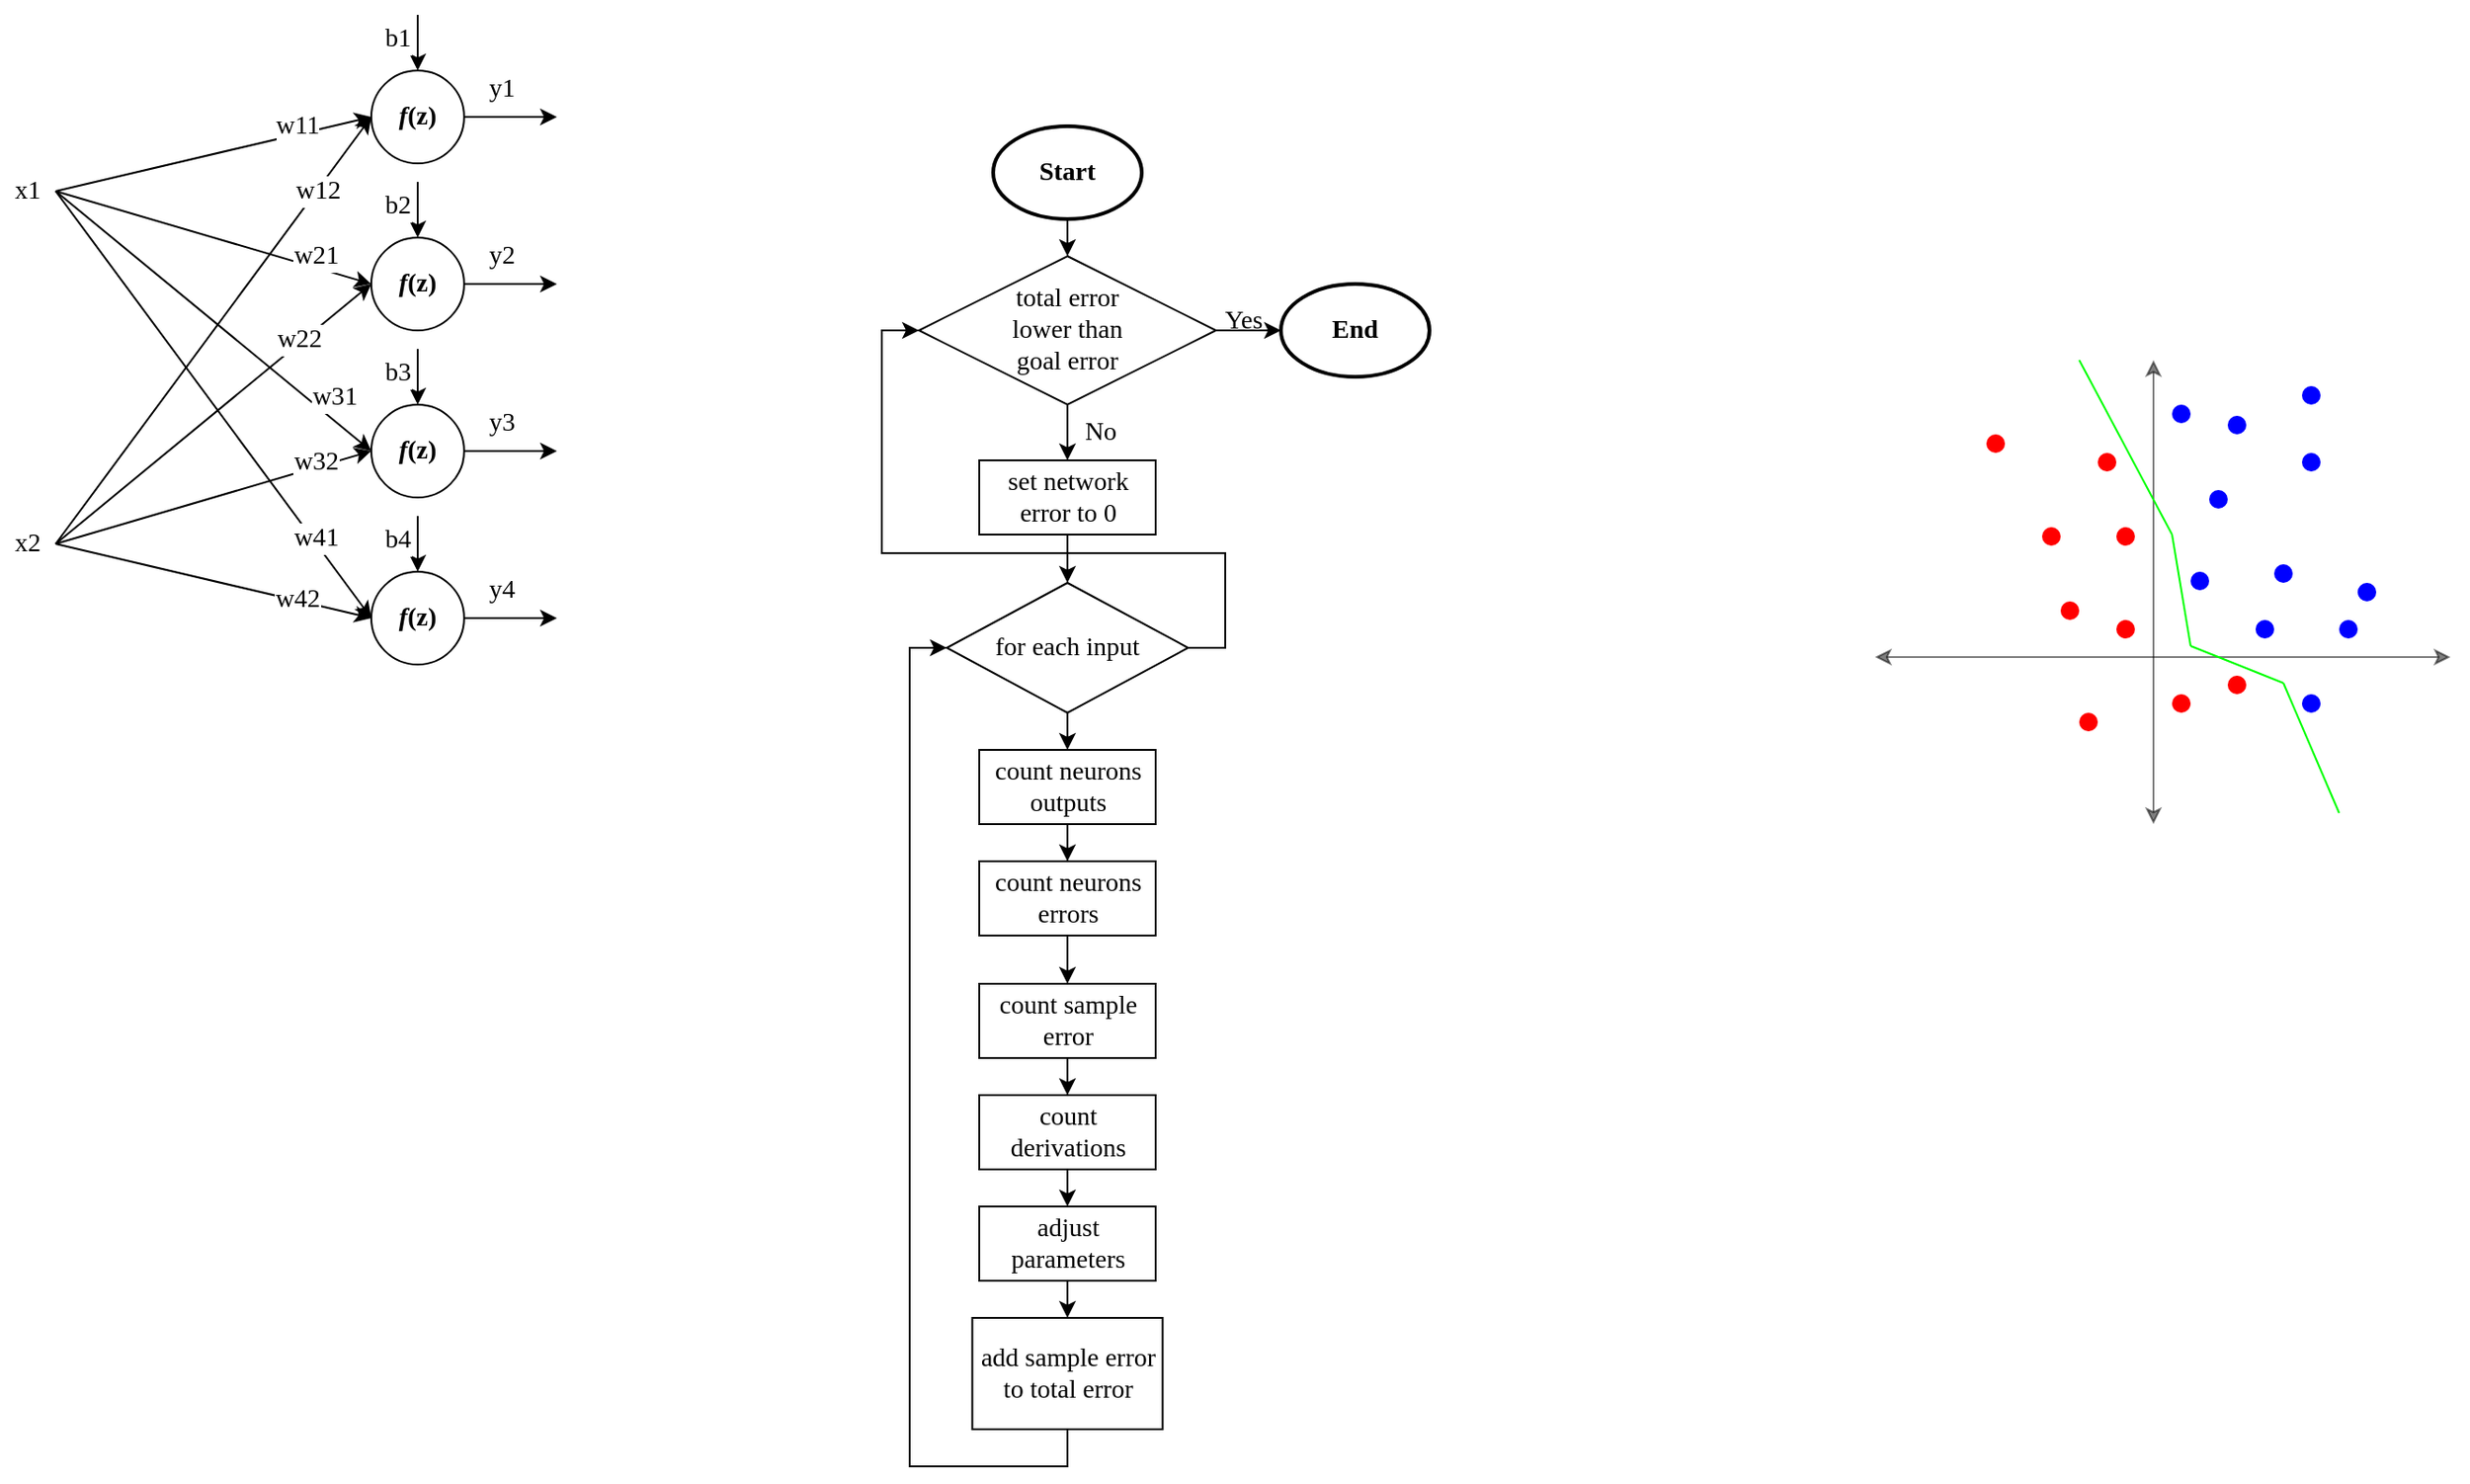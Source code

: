 <mxfile version="24.8.0" pages="2">
  <diagram name="Network" id="gnWuoGeTDCmjgPLEvcUu">
    <mxGraphModel dx="454" dy="259" grid="1" gridSize="10" guides="1" tooltips="1" connect="1" arrows="1" fold="1" page="1" pageScale="1" pageWidth="827" pageHeight="1169" math="0" shadow="0">
      <root>
        <mxCell id="0" />
        <mxCell id="1" parent="0" />
        <mxCell id="EOyeYkzKxD78pp7HCXxe-1" value="f&lt;span style=&quot;font-style: normal;&quot;&gt;(z)&lt;/span&gt;" style="ellipse;whiteSpace=wrap;html=1;aspect=fixed;fontFamily=Times New Roman;fontSize=14;fontStyle=3" parent="1" vertex="1">
          <mxGeometry x="280" y="80" width="50" height="50" as="geometry" />
        </mxCell>
        <mxCell id="EOyeYkzKxD78pp7HCXxe-2" value="f&lt;span style=&quot;font-style: normal;&quot;&gt;(z)&lt;/span&gt;" style="ellipse;whiteSpace=wrap;html=1;aspect=fixed;fontFamily=Times New Roman;fontSize=14;fontStyle=3" parent="1" vertex="1">
          <mxGeometry x="280" y="170" width="50" height="50" as="geometry" />
        </mxCell>
        <mxCell id="EOyeYkzKxD78pp7HCXxe-3" value="f&lt;span style=&quot;font-style: normal;&quot;&gt;(z)&lt;/span&gt;" style="ellipse;whiteSpace=wrap;html=1;aspect=fixed;fontFamily=Times New Roman;fontSize=14;fontStyle=3" parent="1" vertex="1">
          <mxGeometry x="280" y="260" width="50" height="50" as="geometry" />
        </mxCell>
        <mxCell id="EOyeYkzKxD78pp7HCXxe-4" value="f&lt;span style=&quot;font-style: normal;&quot;&gt;(z)&lt;/span&gt;" style="ellipse;whiteSpace=wrap;html=1;aspect=fixed;fontFamily=Times New Roman;fontSize=14;fontStyle=3" parent="1" vertex="1">
          <mxGeometry x="280" y="350" width="50" height="50" as="geometry" />
        </mxCell>
        <mxCell id="EOyeYkzKxD78pp7HCXxe-5" value="" style="endArrow=classic;html=1;rounded=0;exitX=1;exitY=0.5;exitDx=0;exitDy=0;" parent="1" source="EOyeYkzKxD78pp7HCXxe-1" edge="1">
          <mxGeometry width="50" height="50" relative="1" as="geometry">
            <mxPoint x="360" y="260" as="sourcePoint" />
            <mxPoint x="380" y="105" as="targetPoint" />
          </mxGeometry>
        </mxCell>
        <mxCell id="EOyeYkzKxD78pp7HCXxe-6" value="&lt;font style=&quot;font-size: 14px;&quot; face=&quot;Times New Roman&quot;&gt;y1&lt;/font&gt;" style="edgeLabel;html=1;align=center;verticalAlign=middle;resizable=0;points=[];" parent="EOyeYkzKxD78pp7HCXxe-5" vertex="1" connectable="0">
          <mxGeometry x="-0.214" relative="1" as="geometry">
            <mxPoint y="-15" as="offset" />
          </mxGeometry>
        </mxCell>
        <mxCell id="EOyeYkzKxD78pp7HCXxe-7" value="" style="endArrow=classic;html=1;rounded=0;exitX=1;exitY=0.5;exitDx=0;exitDy=0;" parent="1" source="EOyeYkzKxD78pp7HCXxe-2" edge="1">
          <mxGeometry width="50" height="50" relative="1" as="geometry">
            <mxPoint x="340" y="194.66" as="sourcePoint" />
            <mxPoint x="380" y="195" as="targetPoint" />
          </mxGeometry>
        </mxCell>
        <mxCell id="EOyeYkzKxD78pp7HCXxe-8" value="&lt;font style=&quot;font-size: 14px;&quot; face=&quot;Times New Roman&quot;&gt;y2&lt;/font&gt;" style="edgeLabel;html=1;align=center;verticalAlign=middle;resizable=0;points=[];" parent="EOyeYkzKxD78pp7HCXxe-7" vertex="1" connectable="0">
          <mxGeometry x="-0.214" relative="1" as="geometry">
            <mxPoint y="-15" as="offset" />
          </mxGeometry>
        </mxCell>
        <mxCell id="EOyeYkzKxD78pp7HCXxe-9" value="" style="endArrow=classic;html=1;rounded=0;exitX=1;exitY=0.5;exitDx=0;exitDy=0;" parent="1" source="EOyeYkzKxD78pp7HCXxe-3" edge="1">
          <mxGeometry width="50" height="50" relative="1" as="geometry">
            <mxPoint x="330" y="274.66" as="sourcePoint" />
            <mxPoint x="380" y="285" as="targetPoint" />
          </mxGeometry>
        </mxCell>
        <mxCell id="EOyeYkzKxD78pp7HCXxe-10" value="&lt;font style=&quot;font-size: 14px;&quot; face=&quot;Times New Roman&quot;&gt;y3&lt;/font&gt;" style="edgeLabel;html=1;align=center;verticalAlign=middle;resizable=0;points=[];" parent="EOyeYkzKxD78pp7HCXxe-9" vertex="1" connectable="0">
          <mxGeometry x="-0.214" relative="1" as="geometry">
            <mxPoint y="-15" as="offset" />
          </mxGeometry>
        </mxCell>
        <mxCell id="EOyeYkzKxD78pp7HCXxe-11" value="" style="endArrow=classic;html=1;rounded=0;exitX=1;exitY=0.5;exitDx=0;exitDy=0;" parent="1" source="EOyeYkzKxD78pp7HCXxe-4" edge="1">
          <mxGeometry width="50" height="50" relative="1" as="geometry">
            <mxPoint x="330" y="364.66" as="sourcePoint" />
            <mxPoint x="380" y="375" as="targetPoint" />
          </mxGeometry>
        </mxCell>
        <mxCell id="EOyeYkzKxD78pp7HCXxe-12" value="&lt;font style=&quot;font-size: 14px;&quot; face=&quot;Times New Roman&quot;&gt;y4&lt;/font&gt;" style="edgeLabel;html=1;align=center;verticalAlign=middle;resizable=0;points=[];" parent="EOyeYkzKxD78pp7HCXxe-11" vertex="1" connectable="0">
          <mxGeometry x="-0.214" relative="1" as="geometry">
            <mxPoint y="-15" as="offset" />
          </mxGeometry>
        </mxCell>
        <mxCell id="EOyeYkzKxD78pp7HCXxe-14" value="&lt;font style=&quot;font-size: 14px;&quot; face=&quot;Times New Roman&quot;&gt;x1&lt;/font&gt;" style="text;html=1;align=center;verticalAlign=middle;whiteSpace=wrap;rounded=0;" parent="1" vertex="1">
          <mxGeometry x="80" y="130" width="30" height="30" as="geometry" />
        </mxCell>
        <mxCell id="EOyeYkzKxD78pp7HCXxe-15" value="&lt;font style=&quot;font-size: 14px;&quot; face=&quot;Times New Roman&quot;&gt;x2&lt;/font&gt;" style="text;html=1;align=center;verticalAlign=middle;whiteSpace=wrap;rounded=0;" parent="1" vertex="1">
          <mxGeometry x="80" y="320" width="30" height="30" as="geometry" />
        </mxCell>
        <mxCell id="EOyeYkzKxD78pp7HCXxe-16" value="" style="endArrow=classic;html=1;rounded=0;exitX=1;exitY=0.5;exitDx=0;exitDy=0;entryX=0;entryY=0.5;entryDx=0;entryDy=0;" parent="1" source="EOyeYkzKxD78pp7HCXxe-14" target="EOyeYkzKxD78pp7HCXxe-1" edge="1">
          <mxGeometry width="50" height="50" relative="1" as="geometry">
            <mxPoint x="260" y="260" as="sourcePoint" />
            <mxPoint x="310" y="210" as="targetPoint" />
          </mxGeometry>
        </mxCell>
        <mxCell id="EOyeYkzKxD78pp7HCXxe-17" value="&lt;font style=&quot;font-size: 14px;&quot; face=&quot;Times New Roman&quot;&gt;w&lt;/font&gt;&lt;span style=&quot;font-size: 14px; font-family: &amp;quot;Times New Roman&amp;quot;;&quot;&gt;11&lt;/span&gt;" style="edgeLabel;html=1;align=center;verticalAlign=middle;resizable=0;points=[];" parent="EOyeYkzKxD78pp7HCXxe-16" vertex="1" connectable="0">
          <mxGeometry x="0.103" y="-1" relative="1" as="geometry">
            <mxPoint x="36" y="-14" as="offset" />
          </mxGeometry>
        </mxCell>
        <mxCell id="EOyeYkzKxD78pp7HCXxe-19" value="" style="endArrow=classic;html=1;rounded=0;exitX=1;exitY=0.5;exitDx=0;exitDy=0;entryX=0;entryY=0.5;entryDx=0;entryDy=0;" parent="1" source="EOyeYkzKxD78pp7HCXxe-15" target="EOyeYkzKxD78pp7HCXxe-1" edge="1">
          <mxGeometry width="50" height="50" relative="1" as="geometry">
            <mxPoint x="120" y="155" as="sourcePoint" />
            <mxPoint x="290" y="115" as="targetPoint" />
          </mxGeometry>
        </mxCell>
        <mxCell id="EOyeYkzKxD78pp7HCXxe-20" value="&lt;font style=&quot;font-size: 14px;&quot; face=&quot;Times New Roman&quot;&gt;w&lt;/font&gt;&lt;span style=&quot;font-size: 14px; font-family: &amp;quot;Times New Roman&amp;quot;;&quot;&gt;12&lt;/span&gt;" style="edgeLabel;html=1;align=center;verticalAlign=middle;resizable=0;points=[];" parent="EOyeYkzKxD78pp7HCXxe-19" vertex="1" connectable="0">
          <mxGeometry x="0.103" y="-1" relative="1" as="geometry">
            <mxPoint x="46" y="-64" as="offset" />
          </mxGeometry>
        </mxCell>
        <mxCell id="EOyeYkzKxD78pp7HCXxe-21" value="" style="endArrow=classic;html=1;rounded=0;exitX=1;exitY=0.5;exitDx=0;exitDy=0;entryX=0;entryY=0.5;entryDx=0;entryDy=0;" parent="1" source="EOyeYkzKxD78pp7HCXxe-14" target="EOyeYkzKxD78pp7HCXxe-2" edge="1">
          <mxGeometry width="50" height="50" relative="1" as="geometry">
            <mxPoint x="120" y="155" as="sourcePoint" />
            <mxPoint x="290" y="115" as="targetPoint" />
          </mxGeometry>
        </mxCell>
        <mxCell id="EOyeYkzKxD78pp7HCXxe-22" value="&lt;font style=&quot;font-size: 14px;&quot; face=&quot;Times New Roman&quot;&gt;w2&lt;/font&gt;&lt;span style=&quot;font-size: 14px; font-family: &amp;quot;Times New Roman&amp;quot;;&quot;&gt;1&lt;/span&gt;" style="edgeLabel;html=1;align=center;verticalAlign=middle;resizable=0;points=[];" parent="EOyeYkzKxD78pp7HCXxe-21" vertex="1" connectable="0">
          <mxGeometry x="0.103" y="-1" relative="1" as="geometry">
            <mxPoint x="46" y="6" as="offset" />
          </mxGeometry>
        </mxCell>
        <mxCell id="EOyeYkzKxD78pp7HCXxe-23" value="" style="endArrow=classic;html=1;rounded=0;exitX=1;exitY=0.5;exitDx=0;exitDy=0;entryX=0;entryY=0.5;entryDx=0;entryDy=0;" parent="1" source="EOyeYkzKxD78pp7HCXxe-15" target="EOyeYkzKxD78pp7HCXxe-2" edge="1">
          <mxGeometry width="50" height="50" relative="1" as="geometry">
            <mxPoint x="130" y="165" as="sourcePoint" />
            <mxPoint x="300" y="125" as="targetPoint" />
          </mxGeometry>
        </mxCell>
        <mxCell id="EOyeYkzKxD78pp7HCXxe-24" value="&lt;font face=&quot;Times New Roman&quot;&gt;&lt;span style=&quot;font-size: 14px;&quot;&gt;w22&lt;/span&gt;&lt;/font&gt;" style="edgeLabel;html=1;align=center;verticalAlign=middle;resizable=0;points=[];" parent="EOyeYkzKxD78pp7HCXxe-23" vertex="1" connectable="0">
          <mxGeometry x="0.103" y="-1" relative="1" as="geometry">
            <mxPoint x="36" y="-34" as="offset" />
          </mxGeometry>
        </mxCell>
        <mxCell id="EOyeYkzKxD78pp7HCXxe-25" value="" style="endArrow=classic;html=1;rounded=0;exitX=1;exitY=0.5;exitDx=0;exitDy=0;entryX=0;entryY=0.5;entryDx=0;entryDy=0;" parent="1" source="EOyeYkzKxD78pp7HCXxe-14" target="EOyeYkzKxD78pp7HCXxe-3" edge="1">
          <mxGeometry width="50" height="50" relative="1" as="geometry">
            <mxPoint x="140" y="175" as="sourcePoint" />
            <mxPoint x="310" y="135" as="targetPoint" />
          </mxGeometry>
        </mxCell>
        <mxCell id="EOyeYkzKxD78pp7HCXxe-26" value="&lt;font style=&quot;font-size: 14px;&quot; face=&quot;Times New Roman&quot;&gt;w3&lt;/font&gt;&lt;span style=&quot;font-size: 14px; font-family: &amp;quot;Times New Roman&amp;quot;;&quot;&gt;1&lt;/span&gt;" style="edgeLabel;html=1;align=center;verticalAlign=middle;resizable=0;points=[];" parent="EOyeYkzKxD78pp7HCXxe-25" vertex="1" connectable="0">
          <mxGeometry x="0.103" y="-1" relative="1" as="geometry">
            <mxPoint x="57" y="33" as="offset" />
          </mxGeometry>
        </mxCell>
        <mxCell id="EOyeYkzKxD78pp7HCXxe-27" value="" style="endArrow=classic;html=1;rounded=0;exitX=1;exitY=0.5;exitDx=0;exitDy=0;entryX=0;entryY=0.5;entryDx=0;entryDy=0;" parent="1" source="EOyeYkzKxD78pp7HCXxe-15" target="EOyeYkzKxD78pp7HCXxe-3" edge="1">
          <mxGeometry width="50" height="50" relative="1" as="geometry">
            <mxPoint x="150" y="185" as="sourcePoint" />
            <mxPoint x="320" y="145" as="targetPoint" />
          </mxGeometry>
        </mxCell>
        <mxCell id="EOyeYkzKxD78pp7HCXxe-28" value="&lt;font style=&quot;font-size: 14px;&quot; face=&quot;Times New Roman&quot;&gt;w32&lt;/font&gt;" style="edgeLabel;html=1;align=center;verticalAlign=middle;resizable=0;points=[];" parent="EOyeYkzKxD78pp7HCXxe-27" vertex="1" connectable="0">
          <mxGeometry x="0.103" y="-1" relative="1" as="geometry">
            <mxPoint x="46" y="-18" as="offset" />
          </mxGeometry>
        </mxCell>
        <mxCell id="EOyeYkzKxD78pp7HCXxe-29" value="" style="endArrow=classic;html=1;rounded=0;exitX=1;exitY=0.5;exitDx=0;exitDy=0;entryX=0;entryY=0.5;entryDx=0;entryDy=0;" parent="1" source="EOyeYkzKxD78pp7HCXxe-14" target="EOyeYkzKxD78pp7HCXxe-4" edge="1">
          <mxGeometry width="50" height="50" relative="1" as="geometry">
            <mxPoint x="160" y="195" as="sourcePoint" />
            <mxPoint x="330" y="155" as="targetPoint" />
          </mxGeometry>
        </mxCell>
        <mxCell id="EOyeYkzKxD78pp7HCXxe-30" value="&lt;font style=&quot;font-size: 14px;&quot; face=&quot;Times New Roman&quot;&gt;w4&lt;/font&gt;&lt;span style=&quot;font-size: 14px; font-family: &amp;quot;Times New Roman&amp;quot;;&quot;&gt;1&lt;/span&gt;" style="edgeLabel;html=1;align=center;verticalAlign=middle;resizable=0;points=[];" parent="EOyeYkzKxD78pp7HCXxe-29" vertex="1" connectable="0">
          <mxGeometry x="0.103" y="-1" relative="1" as="geometry">
            <mxPoint x="47" y="59" as="offset" />
          </mxGeometry>
        </mxCell>
        <mxCell id="EOyeYkzKxD78pp7HCXxe-31" value="" style="endArrow=classic;html=1;rounded=0;exitX=1;exitY=0.5;exitDx=0;exitDy=0;entryX=0;entryY=0.5;entryDx=0;entryDy=0;" parent="1" source="EOyeYkzKxD78pp7HCXxe-15" target="EOyeYkzKxD78pp7HCXxe-4" edge="1">
          <mxGeometry width="50" height="50" relative="1" as="geometry">
            <mxPoint x="170" y="205" as="sourcePoint" />
            <mxPoint x="340" y="165" as="targetPoint" />
          </mxGeometry>
        </mxCell>
        <mxCell id="EOyeYkzKxD78pp7HCXxe-32" value="&lt;font style=&quot;font-size: 14px;&quot; face=&quot;Times New Roman&quot;&gt;w42&lt;/font&gt;" style="edgeLabel;html=1;align=center;verticalAlign=middle;resizable=0;points=[];" parent="EOyeYkzKxD78pp7HCXxe-31" vertex="1" connectable="0">
          <mxGeometry x="0.103" y="-1" relative="1" as="geometry">
            <mxPoint x="36" y="7" as="offset" />
          </mxGeometry>
        </mxCell>
        <mxCell id="EOyeYkzKxD78pp7HCXxe-33" value="" style="endArrow=classic;html=1;rounded=0;entryX=0.5;entryY=0;entryDx=0;entryDy=0;" parent="1" target="EOyeYkzKxD78pp7HCXxe-1" edge="1">
          <mxGeometry width="50" height="50" relative="1" as="geometry">
            <mxPoint x="305" y="50" as="sourcePoint" />
            <mxPoint x="340" y="190" as="targetPoint" />
          </mxGeometry>
        </mxCell>
        <mxCell id="EOyeYkzKxD78pp7HCXxe-34" value="&lt;font style=&quot;font-size: 14px;&quot; face=&quot;Times New Roman&quot;&gt;b1&lt;/font&gt;" style="edgeLabel;html=1;align=center;verticalAlign=middle;resizable=0;points=[];" parent="EOyeYkzKxD78pp7HCXxe-33" vertex="1" connectable="0">
          <mxGeometry x="-0.176" y="-1" relative="1" as="geometry">
            <mxPoint x="-10" as="offset" />
          </mxGeometry>
        </mxCell>
        <mxCell id="EOyeYkzKxD78pp7HCXxe-35" value="" style="endArrow=classic;html=1;rounded=0;entryX=0.5;entryY=0;entryDx=0;entryDy=0;" parent="1" target="EOyeYkzKxD78pp7HCXxe-2" edge="1">
          <mxGeometry width="50" height="50" relative="1" as="geometry">
            <mxPoint x="305" y="140" as="sourcePoint" />
            <mxPoint x="315" y="90" as="targetPoint" />
          </mxGeometry>
        </mxCell>
        <mxCell id="EOyeYkzKxD78pp7HCXxe-36" value="&lt;font style=&quot;font-size: 14px;&quot; face=&quot;Times New Roman&quot;&gt;b2&lt;/font&gt;" style="edgeLabel;html=1;align=center;verticalAlign=middle;resizable=0;points=[];" parent="EOyeYkzKxD78pp7HCXxe-35" vertex="1" connectable="0">
          <mxGeometry x="-0.176" y="-1" relative="1" as="geometry">
            <mxPoint x="-10" as="offset" />
          </mxGeometry>
        </mxCell>
        <mxCell id="EOyeYkzKxD78pp7HCXxe-37" value="" style="endArrow=classic;html=1;rounded=0;entryX=0.5;entryY=0;entryDx=0;entryDy=0;" parent="1" target="EOyeYkzKxD78pp7HCXxe-3" edge="1">
          <mxGeometry width="50" height="50" relative="1" as="geometry">
            <mxPoint x="305" y="230" as="sourcePoint" />
            <mxPoint x="325" y="100" as="targetPoint" />
          </mxGeometry>
        </mxCell>
        <mxCell id="EOyeYkzKxD78pp7HCXxe-38" value="&lt;font style=&quot;font-size: 14px;&quot; face=&quot;Times New Roman&quot;&gt;b3&lt;/font&gt;" style="edgeLabel;html=1;align=center;verticalAlign=middle;resizable=0;points=[];" parent="EOyeYkzKxD78pp7HCXxe-37" vertex="1" connectable="0">
          <mxGeometry x="-0.176" y="-1" relative="1" as="geometry">
            <mxPoint x="-10" as="offset" />
          </mxGeometry>
        </mxCell>
        <mxCell id="EOyeYkzKxD78pp7HCXxe-39" value="" style="endArrow=classic;html=1;rounded=0;entryX=0.5;entryY=0;entryDx=0;entryDy=0;" parent="1" target="EOyeYkzKxD78pp7HCXxe-4" edge="1">
          <mxGeometry width="50" height="50" relative="1" as="geometry">
            <mxPoint x="305" y="320" as="sourcePoint" />
            <mxPoint x="335" y="110" as="targetPoint" />
          </mxGeometry>
        </mxCell>
        <mxCell id="EOyeYkzKxD78pp7HCXxe-40" value="&lt;font style=&quot;font-size: 14px;&quot; face=&quot;Times New Roman&quot;&gt;b4&lt;/font&gt;" style="edgeLabel;html=1;align=center;verticalAlign=middle;resizable=0;points=[];" parent="EOyeYkzKxD78pp7HCXxe-39" vertex="1" connectable="0">
          <mxGeometry x="-0.176" y="-1" relative="1" as="geometry">
            <mxPoint x="-10" as="offset" />
          </mxGeometry>
        </mxCell>
        <mxCell id="EOyeYkzKxD78pp7HCXxe-42" style="edgeStyle=orthogonalEdgeStyle;rounded=0;orthogonalLoop=1;jettySize=auto;html=1;exitX=1;exitY=0.5;exitDx=0;exitDy=0;entryX=0;entryY=0.5;entryDx=0;entryDy=0;" parent="1" source="EOyeYkzKxD78pp7HCXxe-43" target="EOyeYkzKxD78pp7HCXxe-52" edge="1">
          <mxGeometry relative="1" as="geometry" />
        </mxCell>
        <mxCell id="EOyeYkzKxD78pp7HCXxe-70" style="edgeStyle=orthogonalEdgeStyle;rounded=0;orthogonalLoop=1;jettySize=auto;html=1;exitX=0.5;exitY=1;exitDx=0;exitDy=0;entryX=0.5;entryY=0;entryDx=0;entryDy=0;" parent="1" source="EOyeYkzKxD78pp7HCXxe-43" target="EOyeYkzKxD78pp7HCXxe-66" edge="1">
          <mxGeometry relative="1" as="geometry" />
        </mxCell>
        <mxCell id="EOyeYkzKxD78pp7HCXxe-43" value="total error&lt;div&gt;lower than&lt;/div&gt;&lt;div&gt;goal error&lt;/div&gt;" style="rhombus;whiteSpace=wrap;html=1;fontFamily=Times New Roman;fontSize=14;" parent="1" vertex="1">
          <mxGeometry x="575" y="180" width="160" height="80" as="geometry" />
        </mxCell>
        <mxCell id="EOyeYkzKxD78pp7HCXxe-44" style="edgeStyle=orthogonalEdgeStyle;rounded=0;orthogonalLoop=1;jettySize=auto;html=1;exitX=0.5;exitY=1;exitDx=0;exitDy=0;entryX=0.5;entryY=0;entryDx=0;entryDy=0;" parent="1" source="EOyeYkzKxD78pp7HCXxe-45" target="EOyeYkzKxD78pp7HCXxe-43" edge="1">
          <mxGeometry relative="1" as="geometry" />
        </mxCell>
        <mxCell id="EOyeYkzKxD78pp7HCXxe-45" value="Start" style="ellipse;whiteSpace=wrap;html=1;fontFamily=Times New Roman;fontSize=14;fontStyle=1;strokeWidth=2;" parent="1" vertex="1">
          <mxGeometry x="615" y="110" width="80" height="50" as="geometry" />
        </mxCell>
        <mxCell id="EOyeYkzKxD78pp7HCXxe-46" style="edgeStyle=orthogonalEdgeStyle;rounded=0;orthogonalLoop=1;jettySize=auto;html=1;" parent="1" source="EOyeYkzKxD78pp7HCXxe-47" target="EOyeYkzKxD78pp7HCXxe-49" edge="1">
          <mxGeometry relative="1" as="geometry" />
        </mxCell>
        <mxCell id="EOyeYkzKxD78pp7HCXxe-47" value="count neurons outputs" style="rounded=0;whiteSpace=wrap;html=1;fontFamily=Times New Roman;fontSize=14;" parent="1" vertex="1">
          <mxGeometry x="607.5" y="446" width="95" height="40" as="geometry" />
        </mxCell>
        <mxCell id="EOyeYkzKxD78pp7HCXxe-48" style="edgeStyle=orthogonalEdgeStyle;rounded=0;orthogonalLoop=1;jettySize=auto;html=1;exitX=0.5;exitY=1;exitDx=0;exitDy=0;" parent="1" source="EOyeYkzKxD78pp7HCXxe-49" target="EOyeYkzKxD78pp7HCXxe-51" edge="1">
          <mxGeometry relative="1" as="geometry" />
        </mxCell>
        <mxCell id="EOyeYkzKxD78pp7HCXxe-49" value="count neurons errors" style="rounded=0;whiteSpace=wrap;html=1;fontFamily=Times New Roman;fontSize=14;" parent="1" vertex="1">
          <mxGeometry x="607.5" y="506" width="95" height="40" as="geometry" />
        </mxCell>
        <mxCell id="EOyeYkzKxD78pp7HCXxe-57" value="" style="edgeStyle=orthogonalEdgeStyle;rounded=0;orthogonalLoop=1;jettySize=auto;html=1;" parent="1" source="EOyeYkzKxD78pp7HCXxe-51" target="EOyeYkzKxD78pp7HCXxe-56" edge="1">
          <mxGeometry relative="1" as="geometry" />
        </mxCell>
        <mxCell id="EOyeYkzKxD78pp7HCXxe-51" value="count sample&lt;div&gt;error&lt;/div&gt;" style="rounded=0;whiteSpace=wrap;html=1;fontFamily=Times New Roman;fontSize=14;" parent="1" vertex="1">
          <mxGeometry x="607.5" y="572" width="95" height="40" as="geometry" />
        </mxCell>
        <mxCell id="EOyeYkzKxD78pp7HCXxe-52" value="End" style="ellipse;whiteSpace=wrap;html=1;fontFamily=Times New Roman;fontSize=14;fontStyle=1;strokeWidth=2;" parent="1" vertex="1">
          <mxGeometry x="770" y="195" width="80" height="50" as="geometry" />
        </mxCell>
        <mxCell id="EOyeYkzKxD78pp7HCXxe-53" style="edgeStyle=orthogonalEdgeStyle;rounded=0;orthogonalLoop=1;jettySize=auto;html=1;exitX=0.5;exitY=1;exitDx=0;exitDy=0;entryX=0.5;entryY=0;entryDx=0;entryDy=0;" parent="1" source="EOyeYkzKxD78pp7HCXxe-55" target="EOyeYkzKxD78pp7HCXxe-47" edge="1">
          <mxGeometry relative="1" as="geometry" />
        </mxCell>
        <mxCell id="EOyeYkzKxD78pp7HCXxe-75" style="edgeStyle=orthogonalEdgeStyle;rounded=0;orthogonalLoop=1;jettySize=auto;html=1;exitX=1;exitY=0.5;exitDx=0;exitDy=0;entryX=0;entryY=0.5;entryDx=0;entryDy=0;" parent="1" source="EOyeYkzKxD78pp7HCXxe-55" target="EOyeYkzKxD78pp7HCXxe-43" edge="1">
          <mxGeometry relative="1" as="geometry">
            <Array as="points">
              <mxPoint x="740" y="391" />
              <mxPoint x="740" y="340" />
              <mxPoint x="555" y="340" />
              <mxPoint x="555" y="220" />
            </Array>
          </mxGeometry>
        </mxCell>
        <mxCell id="EOyeYkzKxD78pp7HCXxe-55" value="for each input" style="rhombus;whiteSpace=wrap;html=1;fontFamily=Times New Roman;fontSize=14;" parent="1" vertex="1">
          <mxGeometry x="590" y="356" width="130" height="70" as="geometry" />
        </mxCell>
        <mxCell id="EOyeYkzKxD78pp7HCXxe-59" style="edgeStyle=orthogonalEdgeStyle;rounded=0;orthogonalLoop=1;jettySize=auto;html=1;exitX=0.5;exitY=1;exitDx=0;exitDy=0;entryX=0.5;entryY=0;entryDx=0;entryDy=0;" parent="1" source="EOyeYkzKxD78pp7HCXxe-56" target="EOyeYkzKxD78pp7HCXxe-58" edge="1">
          <mxGeometry relative="1" as="geometry" />
        </mxCell>
        <mxCell id="EOyeYkzKxD78pp7HCXxe-56" value="count derivations" style="rounded=0;whiteSpace=wrap;html=1;fontFamily=Times New Roman;fontSize=14;" parent="1" vertex="1">
          <mxGeometry x="607.5" y="632" width="95" height="40" as="geometry" />
        </mxCell>
        <mxCell id="EOyeYkzKxD78pp7HCXxe-62" style="edgeStyle=orthogonalEdgeStyle;rounded=0;orthogonalLoop=1;jettySize=auto;html=1;exitX=0.5;exitY=1;exitDx=0;exitDy=0;entryX=0.5;entryY=0;entryDx=0;entryDy=0;" parent="1" source="EOyeYkzKxD78pp7HCXxe-58" target="EOyeYkzKxD78pp7HCXxe-61" edge="1">
          <mxGeometry relative="1" as="geometry" />
        </mxCell>
        <mxCell id="EOyeYkzKxD78pp7HCXxe-58" value="adjust parameters" style="rounded=0;whiteSpace=wrap;html=1;fontFamily=Times New Roman;fontSize=14;" parent="1" vertex="1">
          <mxGeometry x="607.5" y="692" width="95" height="40" as="geometry" />
        </mxCell>
        <mxCell id="EOyeYkzKxD78pp7HCXxe-72" style="edgeStyle=orthogonalEdgeStyle;rounded=0;orthogonalLoop=1;jettySize=auto;html=1;exitX=0.5;exitY=1;exitDx=0;exitDy=0;entryX=0;entryY=0.5;entryDx=0;entryDy=0;" parent="1" source="EOyeYkzKxD78pp7HCXxe-61" target="EOyeYkzKxD78pp7HCXxe-55" edge="1">
          <mxGeometry relative="1" as="geometry" />
        </mxCell>
        <mxCell id="EOyeYkzKxD78pp7HCXxe-61" value="add sample error to total error" style="rounded=0;whiteSpace=wrap;html=1;fontFamily=Times New Roman;fontSize=14;" parent="1" vertex="1">
          <mxGeometry x="603.75" y="752" width="102.5" height="60" as="geometry" />
        </mxCell>
        <mxCell id="EOyeYkzKxD78pp7HCXxe-71" style="edgeStyle=orthogonalEdgeStyle;rounded=0;orthogonalLoop=1;jettySize=auto;html=1;exitX=0.5;exitY=1;exitDx=0;exitDy=0;entryX=0.5;entryY=0;entryDx=0;entryDy=0;" parent="1" source="EOyeYkzKxD78pp7HCXxe-66" target="EOyeYkzKxD78pp7HCXxe-55" edge="1">
          <mxGeometry relative="1" as="geometry" />
        </mxCell>
        <mxCell id="EOyeYkzKxD78pp7HCXxe-66" value="set network error to 0" style="rounded=0;whiteSpace=wrap;html=1;fontFamily=Times New Roman;fontSize=14;" parent="1" vertex="1">
          <mxGeometry x="607.5" y="290" width="95" height="40" as="geometry" />
        </mxCell>
        <mxCell id="EOyeYkzKxD78pp7HCXxe-73" value="Yes" style="text;html=1;align=center;verticalAlign=middle;whiteSpace=wrap;rounded=0;fontFamily=Times New Roman;fontSize=14;" parent="1" vertex="1">
          <mxGeometry x="720" y="200" width="60" height="30" as="geometry" />
        </mxCell>
        <mxCell id="EOyeYkzKxD78pp7HCXxe-74" value="No" style="text;html=1;align=center;verticalAlign=middle;whiteSpace=wrap;rounded=0;fontFamily=Times New Roman;fontSize=14;" parent="1" vertex="1">
          <mxGeometry x="642.5" y="260" width="60" height="30" as="geometry" />
        </mxCell>
        <mxCell id="TE48_Wz93Qcxmg4LO8ix-1" value="" style="endArrow=classic;startArrow=classic;html=1;rounded=0;opacity=50;" edge="1" parent="1">
          <mxGeometry width="50" height="50" relative="1" as="geometry">
            <mxPoint x="1090" y="396" as="sourcePoint" />
            <mxPoint x="1400" y="396" as="targetPoint" />
          </mxGeometry>
        </mxCell>
        <mxCell id="TE48_Wz93Qcxmg4LO8ix-2" value="" style="endArrow=classic;startArrow=classic;html=1;rounded=0;opacity=50;" edge="1" parent="1">
          <mxGeometry width="50" height="50" relative="1" as="geometry">
            <mxPoint x="1240" y="236" as="sourcePoint" />
            <mxPoint x="1240" y="486" as="targetPoint" />
          </mxGeometry>
        </mxCell>
        <mxCell id="TE48_Wz93Qcxmg4LO8ix-3" value="" style="ellipse;whiteSpace=wrap;html=1;aspect=fixed;fillColor=#0000ff;strokeColor=none;" vertex="1" parent="1">
          <mxGeometry x="1270" y="306" width="10" height="10" as="geometry" />
        </mxCell>
        <mxCell id="TE48_Wz93Qcxmg4LO8ix-4" value="" style="ellipse;whiteSpace=wrap;html=1;aspect=fixed;fillColor=#0000ff;strokeColor=none;" vertex="1" parent="1">
          <mxGeometry x="1305" y="346" width="10" height="10" as="geometry" />
        </mxCell>
        <mxCell id="TE48_Wz93Qcxmg4LO8ix-5" value="" style="ellipse;whiteSpace=wrap;html=1;aspect=fixed;fillColor=#0000ff;strokeColor=none;" vertex="1" parent="1">
          <mxGeometry x="1320" y="286" width="10" height="10" as="geometry" />
        </mxCell>
        <mxCell id="TE48_Wz93Qcxmg4LO8ix-6" value="" style="ellipse;whiteSpace=wrap;html=1;aspect=fixed;fillColor=#0000ff;strokeColor=none;" vertex="1" parent="1">
          <mxGeometry x="1350" y="356" width="10" height="10" as="geometry" />
        </mxCell>
        <mxCell id="TE48_Wz93Qcxmg4LO8ix-7" value="" style="ellipse;whiteSpace=wrap;html=1;aspect=fixed;fillColor=#0000ff;strokeColor=none;" vertex="1" parent="1">
          <mxGeometry x="1280" y="266" width="10" height="10" as="geometry" />
        </mxCell>
        <mxCell id="TE48_Wz93Qcxmg4LO8ix-8" value="" style="ellipse;whiteSpace=wrap;html=1;aspect=fixed;fillColor=#0000ff;strokeColor=none;" vertex="1" parent="1">
          <mxGeometry x="1320" y="416" width="10" height="10" as="geometry" />
        </mxCell>
        <mxCell id="TE48_Wz93Qcxmg4LO8ix-9" value="" style="ellipse;whiteSpace=wrap;html=1;aspect=fixed;fillColor=#ff0000;strokeColor=none;" vertex="1" parent="1">
          <mxGeometry x="1180" y="326" width="10" height="10" as="geometry" />
        </mxCell>
        <mxCell id="TE48_Wz93Qcxmg4LO8ix-10" value="" style="ellipse;whiteSpace=wrap;html=1;aspect=fixed;fillColor=#0000ff;strokeColor=none;" vertex="1" parent="1">
          <mxGeometry x="1340" y="376" width="10" height="10" as="geometry" />
        </mxCell>
        <mxCell id="TE48_Wz93Qcxmg4LO8ix-11" value="" style="ellipse;whiteSpace=wrap;html=1;aspect=fixed;fillColor=#ff0000;strokeColor=none;" vertex="1" parent="1">
          <mxGeometry x="1220" y="376" width="10" height="10" as="geometry" />
        </mxCell>
        <mxCell id="TE48_Wz93Qcxmg4LO8ix-12" value="" style="ellipse;whiteSpace=wrap;html=1;aspect=fixed;fillColor=#ff0000;strokeColor=none;" vertex="1" parent="1">
          <mxGeometry x="1210" y="286" width="10" height="10" as="geometry" />
        </mxCell>
        <mxCell id="TE48_Wz93Qcxmg4LO8ix-13" value="" style="ellipse;whiteSpace=wrap;html=1;aspect=fixed;fillColor=#ff0000;strokeColor=none;" vertex="1" parent="1">
          <mxGeometry x="1190" y="366" width="10" height="10" as="geometry" />
        </mxCell>
        <mxCell id="TE48_Wz93Qcxmg4LO8ix-14" value="" style="ellipse;whiteSpace=wrap;html=1;aspect=fixed;fillColor=#ff0000;strokeColor=none;" vertex="1" parent="1">
          <mxGeometry x="1250" y="416" width="10" height="10" as="geometry" />
        </mxCell>
        <mxCell id="TE48_Wz93Qcxmg4LO8ix-15" value="" style="ellipse;whiteSpace=wrap;html=1;aspect=fixed;fillColor=#ff0000;strokeColor=none;" vertex="1" parent="1">
          <mxGeometry x="1200" y="426" width="10" height="10" as="geometry" />
        </mxCell>
        <mxCell id="TE48_Wz93Qcxmg4LO8ix-16" value="" style="ellipse;whiteSpace=wrap;html=1;aspect=fixed;fillColor=#ff0000;strokeColor=none;" vertex="1" parent="1">
          <mxGeometry x="1150" y="276" width="10" height="10" as="geometry" />
        </mxCell>
        <mxCell id="TE48_Wz93Qcxmg4LO8ix-17" value="" style="ellipse;whiteSpace=wrap;html=1;aspect=fixed;fillColor=#ff0000;strokeColor=none;" vertex="1" parent="1">
          <mxGeometry x="1220" y="326" width="10" height="10" as="geometry" />
        </mxCell>
        <mxCell id="TE48_Wz93Qcxmg4LO8ix-18" value="" style="endArrow=none;html=1;rounded=0;strokeColor=#00ff00;" edge="1" parent="1">
          <mxGeometry width="50" height="50" relative="1" as="geometry">
            <mxPoint x="1200" y="236" as="sourcePoint" />
            <mxPoint x="1250" y="330" as="targetPoint" />
          </mxGeometry>
        </mxCell>
        <mxCell id="TE48_Wz93Qcxmg4LO8ix-19" value="" style="ellipse;whiteSpace=wrap;html=1;aspect=fixed;fillColor=#0000ff;strokeColor=none;" vertex="1" parent="1">
          <mxGeometry x="1260" y="350" width="10" height="10" as="geometry" />
        </mxCell>
        <mxCell id="TE48_Wz93Qcxmg4LO8ix-20" value="" style="ellipse;whiteSpace=wrap;html=1;aspect=fixed;fillColor=#0000ff;strokeColor=none;" vertex="1" parent="1">
          <mxGeometry x="1250" y="260" width="10" height="10" as="geometry" />
        </mxCell>
        <mxCell id="TE48_Wz93Qcxmg4LO8ix-21" value="" style="ellipse;whiteSpace=wrap;html=1;aspect=fixed;fillColor=#0000ff;strokeColor=none;" vertex="1" parent="1">
          <mxGeometry x="1320" y="250" width="10" height="10" as="geometry" />
        </mxCell>
        <mxCell id="TE48_Wz93Qcxmg4LO8ix-22" value="" style="ellipse;whiteSpace=wrap;html=1;aspect=fixed;fillColor=#0000ff;strokeColor=none;" vertex="1" parent="1">
          <mxGeometry x="1295" y="376" width="10" height="10" as="geometry" />
        </mxCell>
        <mxCell id="TE48_Wz93Qcxmg4LO8ix-23" value="" style="ellipse;whiteSpace=wrap;html=1;aspect=fixed;fillColor=#ff0000;strokeColor=none;" vertex="1" parent="1">
          <mxGeometry x="1280" y="406" width="10" height="10" as="geometry" />
        </mxCell>
        <mxCell id="TE48_Wz93Qcxmg4LO8ix-24" value="" style="endArrow=none;html=1;rounded=0;strokeColor=#00ff00;" edge="1" parent="1">
          <mxGeometry width="50" height="50" relative="1" as="geometry">
            <mxPoint x="1260" y="390" as="sourcePoint" />
            <mxPoint x="1250" y="330" as="targetPoint" />
          </mxGeometry>
        </mxCell>
        <mxCell id="TE48_Wz93Qcxmg4LO8ix-25" value="" style="endArrow=none;html=1;rounded=0;strokeColor=#00ff00;" edge="1" parent="1">
          <mxGeometry width="50" height="50" relative="1" as="geometry">
            <mxPoint x="1260" y="390" as="sourcePoint" />
            <mxPoint x="1310" y="410" as="targetPoint" />
          </mxGeometry>
        </mxCell>
        <mxCell id="TE48_Wz93Qcxmg4LO8ix-26" value="" style="endArrow=none;html=1;rounded=0;strokeColor=#00ff00;" edge="1" parent="1">
          <mxGeometry width="50" height="50" relative="1" as="geometry">
            <mxPoint x="1310" y="410" as="sourcePoint" />
            <mxPoint x="1340" y="480" as="targetPoint" />
          </mxGeometry>
        </mxCell>
      </root>
    </mxGraphModel>
  </diagram>
  <diagram id="7xeS1qis89nNd1uWxsdx" name="Test">
    <mxGraphModel dx="724" dy="366" grid="1" gridSize="10" guides="1" tooltips="1" connect="1" arrows="1" fold="1" page="1" pageScale="1" pageWidth="827" pageHeight="1169" math="0" shadow="0">
      <root>
        <mxCell id="0" />
        <mxCell id="1" parent="0" />
        <mxCell id="LgycRn1d6dQpoGOdia3Z-1" value="" style="ellipse;whiteSpace=wrap;html=1;aspect=fixed;fillColor=#000000;" vertex="1" parent="1">
          <mxGeometry x="160" y="120" width="10" height="10" as="geometry" />
        </mxCell>
        <mxCell id="LgycRn1d6dQpoGOdia3Z-2" value="" style="rounded=0;whiteSpace=wrap;html=1;fillColor=#000000;" vertex="1" parent="1">
          <mxGeometry x="180" y="120" width="30" height="10" as="geometry" />
        </mxCell>
        <mxCell id="LgycRn1d6dQpoGOdia3Z-3" value="" style="rounded=0;whiteSpace=wrap;html=1;fillColor=#000000;" vertex="1" parent="1">
          <mxGeometry x="220" y="120" width="30" height="10" as="geometry" />
        </mxCell>
        <mxCell id="LgycRn1d6dQpoGOdia3Z-4" value="" style="rounded=0;whiteSpace=wrap;html=1;fillColor=#000000;" vertex="1" parent="1">
          <mxGeometry x="260" y="120" width="30" height="10" as="geometry" />
        </mxCell>
        <mxCell id="LgycRn1d6dQpoGOdia3Z-5" value="" style="rounded=0;whiteSpace=wrap;html=1;fillColor=#000000;" vertex="1" parent="1">
          <mxGeometry x="300" y="120" width="30" height="10" as="geometry" />
        </mxCell>
        <mxCell id="LgycRn1d6dQpoGOdia3Z-6" value="" style="rounded=0;whiteSpace=wrap;html=1;fillColor=#000000;" vertex="1" parent="1">
          <mxGeometry x="200" y="150" width="30" height="10" as="geometry" />
        </mxCell>
        <mxCell id="LgycRn1d6dQpoGOdia3Z-7" value="" style="ellipse;whiteSpace=wrap;html=1;aspect=fixed;fillColor=#000000;" vertex="1" parent="1">
          <mxGeometry x="160" y="150" width="10" height="10" as="geometry" />
        </mxCell>
        <mxCell id="LgycRn1d6dQpoGOdia3Z-8" value="" style="ellipse;whiteSpace=wrap;html=1;aspect=fixed;fillColor=#000000;" vertex="1" parent="1">
          <mxGeometry x="180" y="150" width="10" height="10" as="geometry" />
        </mxCell>
        <mxCell id="LgycRn1d6dQpoGOdia3Z-9" value="" style="ellipse;whiteSpace=wrap;html=1;aspect=fixed;fillColor=#000000;" vertex="1" parent="1">
          <mxGeometry x="160" y="180" width="10" height="10" as="geometry" />
        </mxCell>
        <mxCell id="LgycRn1d6dQpoGOdia3Z-12" value="" style="ellipse;whiteSpace=wrap;html=1;aspect=fixed;fillColor=#000000;" vertex="1" parent="1">
          <mxGeometry x="180" y="180" width="10" height="10" as="geometry" />
        </mxCell>
        <mxCell id="LgycRn1d6dQpoGOdia3Z-13" value="" style="ellipse;whiteSpace=wrap;html=1;aspect=fixed;fillColor=#000000;" vertex="1" parent="1">
          <mxGeometry x="200" y="180" width="10" height="10" as="geometry" />
        </mxCell>
        <mxCell id="LgycRn1d6dQpoGOdia3Z-14" value="" style="ellipse;whiteSpace=wrap;html=1;aspect=fixed;fillColor=#000000;" vertex="1" parent="1">
          <mxGeometry x="160" y="210" width="10" height="10" as="geometry" />
        </mxCell>
        <mxCell id="LgycRn1d6dQpoGOdia3Z-15" value="" style="ellipse;whiteSpace=wrap;html=1;aspect=fixed;fillColor=#000000;" vertex="1" parent="1">
          <mxGeometry x="180" y="210" width="10" height="10" as="geometry" />
        </mxCell>
        <mxCell id="LgycRn1d6dQpoGOdia3Z-16" value="" style="ellipse;whiteSpace=wrap;html=1;aspect=fixed;fillColor=#000000;" vertex="1" parent="1">
          <mxGeometry x="200" y="210" width="10" height="10" as="geometry" />
        </mxCell>
        <mxCell id="LgycRn1d6dQpoGOdia3Z-17" value="" style="ellipse;whiteSpace=wrap;html=1;aspect=fixed;fillColor=#000000;" vertex="1" parent="1">
          <mxGeometry x="220" y="210" width="10" height="10" as="geometry" />
        </mxCell>
        <mxCell id="LgycRn1d6dQpoGOdia3Z-20" value="" style="ellipse;whiteSpace=wrap;html=1;aspect=fixed;fillColor=#000000;" vertex="1" parent="1">
          <mxGeometry x="160" y="240" width="10" height="10" as="geometry" />
        </mxCell>
        <mxCell id="LgycRn1d6dQpoGOdia3Z-21" value="" style="ellipse;whiteSpace=wrap;html=1;aspect=fixed;fillColor=#000000;" vertex="1" parent="1">
          <mxGeometry x="180" y="240" width="10" height="10" as="geometry" />
        </mxCell>
        <mxCell id="LgycRn1d6dQpoGOdia3Z-22" value="" style="ellipse;whiteSpace=wrap;html=1;aspect=fixed;fillColor=#000000;" vertex="1" parent="1">
          <mxGeometry x="200" y="240" width="10" height="10" as="geometry" />
        </mxCell>
        <mxCell id="LgycRn1d6dQpoGOdia3Z-23" value="" style="ellipse;whiteSpace=wrap;html=1;aspect=fixed;fillColor=#000000;" vertex="1" parent="1">
          <mxGeometry x="220" y="240" width="10" height="10" as="geometry" />
        </mxCell>
        <mxCell id="LgycRn1d6dQpoGOdia3Z-24" value="" style="ellipse;whiteSpace=wrap;html=1;aspect=fixed;fillColor=#000000;" vertex="1" parent="1">
          <mxGeometry x="240" y="240" width="10" height="10" as="geometry" />
        </mxCell>
        <mxCell id="LgycRn1d6dQpoGOdia3Z-25" value="" style="rounded=0;whiteSpace=wrap;html=1;fillColor=#000000;" vertex="1" parent="1">
          <mxGeometry x="240" y="150" width="30" height="10" as="geometry" />
        </mxCell>
        <mxCell id="LgycRn1d6dQpoGOdia3Z-26" value="" style="rounded=0;whiteSpace=wrap;html=1;fillColor=#000000;" vertex="1" parent="1">
          <mxGeometry x="280" y="150" width="30" height="10" as="geometry" />
        </mxCell>
        <mxCell id="LgycRn1d6dQpoGOdia3Z-27" value="" style="rounded=0;whiteSpace=wrap;html=1;fillColor=#000000;" vertex="1" parent="1">
          <mxGeometry x="220" y="180" width="30" height="10" as="geometry" />
        </mxCell>
        <mxCell id="LgycRn1d6dQpoGOdia3Z-28" value="" style="rounded=0;whiteSpace=wrap;html=1;fillColor=#000000;" vertex="1" parent="1">
          <mxGeometry x="260" y="180" width="30" height="10" as="geometry" />
        </mxCell>
        <mxCell id="LgycRn1d6dQpoGOdia3Z-29" value="" style="rounded=0;whiteSpace=wrap;html=1;fillColor=#000000;" vertex="1" parent="1">
          <mxGeometry x="240" y="210" width="30" height="10" as="geometry" />
        </mxCell>
        <mxCell id="LgycRn1d6dQpoGOdia3Z-30" value="" style="rounded=0;whiteSpace=wrap;html=1;fillColor=#000000;" vertex="1" parent="1">
          <mxGeometry x="160" y="270" width="30" height="10" as="geometry" />
        </mxCell>
        <mxCell id="LgycRn1d6dQpoGOdia3Z-31" value="" style="rounded=0;whiteSpace=wrap;html=1;fillColor=#000000;" vertex="1" parent="1">
          <mxGeometry x="160" y="300" width="30" height="10" as="geometry" />
        </mxCell>
        <mxCell id="LgycRn1d6dQpoGOdia3Z-32" value="" style="rounded=0;whiteSpace=wrap;html=1;fillColor=#000000;" vertex="1" parent="1">
          <mxGeometry x="200" y="300" width="30" height="10" as="geometry" />
        </mxCell>
        <mxCell id="LgycRn1d6dQpoGOdia3Z-33" value="" style="rounded=0;whiteSpace=wrap;html=1;fillColor=#000000;" vertex="1" parent="1">
          <mxGeometry x="160" y="330" width="30" height="10" as="geometry" />
        </mxCell>
        <mxCell id="LgycRn1d6dQpoGOdia3Z-34" value="" style="rounded=0;whiteSpace=wrap;html=1;fillColor=#000000;" vertex="1" parent="1">
          <mxGeometry x="200" y="330" width="30" height="10" as="geometry" />
        </mxCell>
        <mxCell id="LgycRn1d6dQpoGOdia3Z-35" value="" style="rounded=0;whiteSpace=wrap;html=1;fillColor=#000000;" vertex="1" parent="1">
          <mxGeometry x="240" y="330" width="30" height="10" as="geometry" />
        </mxCell>
        <mxCell id="LgycRn1d6dQpoGOdia3Z-36" value="" style="rounded=0;whiteSpace=wrap;html=1;fillColor=#000000;" vertex="1" parent="1">
          <mxGeometry x="160" y="360" width="30" height="10" as="geometry" />
        </mxCell>
        <mxCell id="LgycRn1d6dQpoGOdia3Z-37" value="" style="rounded=0;whiteSpace=wrap;html=1;fillColor=#000000;" vertex="1" parent="1">
          <mxGeometry x="200" y="360" width="30" height="10" as="geometry" />
        </mxCell>
        <mxCell id="LgycRn1d6dQpoGOdia3Z-38" value="" style="rounded=0;whiteSpace=wrap;html=1;fillColor=#000000;" vertex="1" parent="1">
          <mxGeometry x="240" y="360" width="30" height="10" as="geometry" />
        </mxCell>
        <mxCell id="LgycRn1d6dQpoGOdia3Z-39" value="" style="rounded=0;whiteSpace=wrap;html=1;fillColor=#000000;" vertex="1" parent="1">
          <mxGeometry x="280" y="360" width="30" height="10" as="geometry" />
        </mxCell>
        <mxCell id="LgycRn1d6dQpoGOdia3Z-40" value="" style="rounded=0;whiteSpace=wrap;html=1;fillColor=#000000;" vertex="1" parent="1">
          <mxGeometry x="160" y="90" width="30" height="10" as="geometry" />
        </mxCell>
        <mxCell id="LgycRn1d6dQpoGOdia3Z-41" value="" style="rounded=0;whiteSpace=wrap;html=1;fillColor=#000000;" vertex="1" parent="1">
          <mxGeometry x="200" y="90" width="30" height="10" as="geometry" />
        </mxCell>
        <mxCell id="LgycRn1d6dQpoGOdia3Z-42" value="" style="rounded=0;whiteSpace=wrap;html=1;fillColor=#000000;" vertex="1" parent="1">
          <mxGeometry x="240" y="90" width="30" height="10" as="geometry" />
        </mxCell>
        <mxCell id="LgycRn1d6dQpoGOdia3Z-43" value="" style="rounded=0;whiteSpace=wrap;html=1;fillColor=#000000;" vertex="1" parent="1">
          <mxGeometry x="280" y="90" width="30" height="10" as="geometry" />
        </mxCell>
        <mxCell id="LgycRn1d6dQpoGOdia3Z-44" value="" style="rounded=0;whiteSpace=wrap;html=1;fillColor=#000000;" vertex="1" parent="1">
          <mxGeometry x="320" y="90" width="30" height="10" as="geometry" />
        </mxCell>
        <mxCell id="LgycRn1d6dQpoGOdia3Z-45" value="" style="ellipse;whiteSpace=wrap;html=1;aspect=fixed;fillColor=#000000;" vertex="1" parent="1">
          <mxGeometry x="320" y="360" width="10" height="10" as="geometry" />
        </mxCell>
        <mxCell id="LgycRn1d6dQpoGOdia3Z-46" value="" style="ellipse;whiteSpace=wrap;html=1;aspect=fixed;fillColor=#000000;" vertex="1" parent="1">
          <mxGeometry x="280" y="330" width="10" height="10" as="geometry" />
        </mxCell>
        <mxCell id="LgycRn1d6dQpoGOdia3Z-47" value="" style="ellipse;whiteSpace=wrap;html=1;aspect=fixed;fillColor=#000000;" vertex="1" parent="1">
          <mxGeometry x="300" y="330" width="10" height="10" as="geometry" />
        </mxCell>
        <mxCell id="LgycRn1d6dQpoGOdia3Z-48" value="" style="ellipse;whiteSpace=wrap;html=1;aspect=fixed;fillColor=#000000;" vertex="1" parent="1">
          <mxGeometry x="240" y="300" width="10" height="10" as="geometry" />
        </mxCell>
        <mxCell id="LgycRn1d6dQpoGOdia3Z-49" value="" style="ellipse;whiteSpace=wrap;html=1;aspect=fixed;fillColor=#000000;" vertex="1" parent="1">
          <mxGeometry x="260" y="300" width="10" height="10" as="geometry" />
        </mxCell>
        <mxCell id="LgycRn1d6dQpoGOdia3Z-50" value="" style="ellipse;whiteSpace=wrap;html=1;aspect=fixed;fillColor=#000000;" vertex="1" parent="1">
          <mxGeometry x="200" y="270" width="10" height="10" as="geometry" />
        </mxCell>
        <mxCell id="LgycRn1d6dQpoGOdia3Z-51" value="" style="ellipse;whiteSpace=wrap;html=1;aspect=fixed;fillColor=#000000;" vertex="1" parent="1">
          <mxGeometry x="220" y="270" width="10" height="10" as="geometry" />
        </mxCell>
        <mxCell id="LgycRn1d6dQpoGOdia3Z-52" value="" style="ellipse;whiteSpace=wrap;html=1;aspect=fixed;fillColor=#000000;" vertex="1" parent="1">
          <mxGeometry x="240" y="270" width="10" height="10" as="geometry" />
        </mxCell>
        <mxCell id="LgycRn1d6dQpoGOdia3Z-53" value="" style="ellipse;whiteSpace=wrap;html=1;aspect=fixed;fillColor=#000000;" vertex="1" parent="1">
          <mxGeometry x="260" y="270" width="10" height="10" as="geometry" />
        </mxCell>
        <mxCell id="LgycRn1d6dQpoGOdia3Z-54" value="" style="ellipse;whiteSpace=wrap;html=1;aspect=fixed;fillColor=#000000;" vertex="1" parent="1">
          <mxGeometry x="280" y="300" width="10" height="10" as="geometry" />
        </mxCell>
        <mxCell id="LgycRn1d6dQpoGOdia3Z-55" value="&lt;font style=&quot;font-size: 24px;&quot;&gt;0&lt;/font&gt;&lt;div style=&quot;font-size: 24px;&quot;&gt;&lt;font style=&quot;font-size: 24px;&quot;&gt;1&lt;/font&gt;&lt;/div&gt;&lt;div style=&quot;font-size: 24px;&quot;&gt;&lt;font style=&quot;font-size: 24px;&quot;&gt;2&lt;/font&gt;&lt;/div&gt;&lt;div style=&quot;font-size: 24px;&quot;&gt;&lt;font style=&quot;font-size: 24px;&quot;&gt;3&lt;/font&gt;&lt;/div&gt;&lt;div style=&quot;font-size: 24px;&quot;&gt;&lt;font style=&quot;font-size: 24px;&quot;&gt;4&lt;/font&gt;&lt;/div&gt;&lt;div style=&quot;font-size: 24px;&quot;&gt;&lt;font style=&quot;font-size: 24px;&quot;&gt;5&lt;/font&gt;&lt;/div&gt;&lt;div style=&quot;font-size: 24px;&quot;&gt;&lt;font style=&quot;font-size: 24px;&quot;&gt;6&lt;/font&gt;&lt;/div&gt;&lt;div style=&quot;font-size: 24px;&quot;&gt;&lt;font style=&quot;font-size: 24px;&quot;&gt;7&lt;/font&gt;&lt;/div&gt;&lt;div style=&quot;font-size: 24px;&quot;&gt;&lt;font style=&quot;font-size: 24px;&quot;&gt;8&lt;/font&gt;&lt;/div&gt;&lt;div style=&quot;font-size: 24px;&quot;&gt;&lt;font style=&quot;font-size: 24px;&quot;&gt;9&lt;/font&gt;&lt;/div&gt;" style="text;html=1;align=center;verticalAlign=middle;whiteSpace=wrap;rounded=0;fontFamily=Times New Roman;fontSize=14;fontStyle=1" vertex="1" parent="1">
          <mxGeometry x="90" y="90" width="60" height="280" as="geometry" />
        </mxCell>
      </root>
    </mxGraphModel>
  </diagram>
</mxfile>
